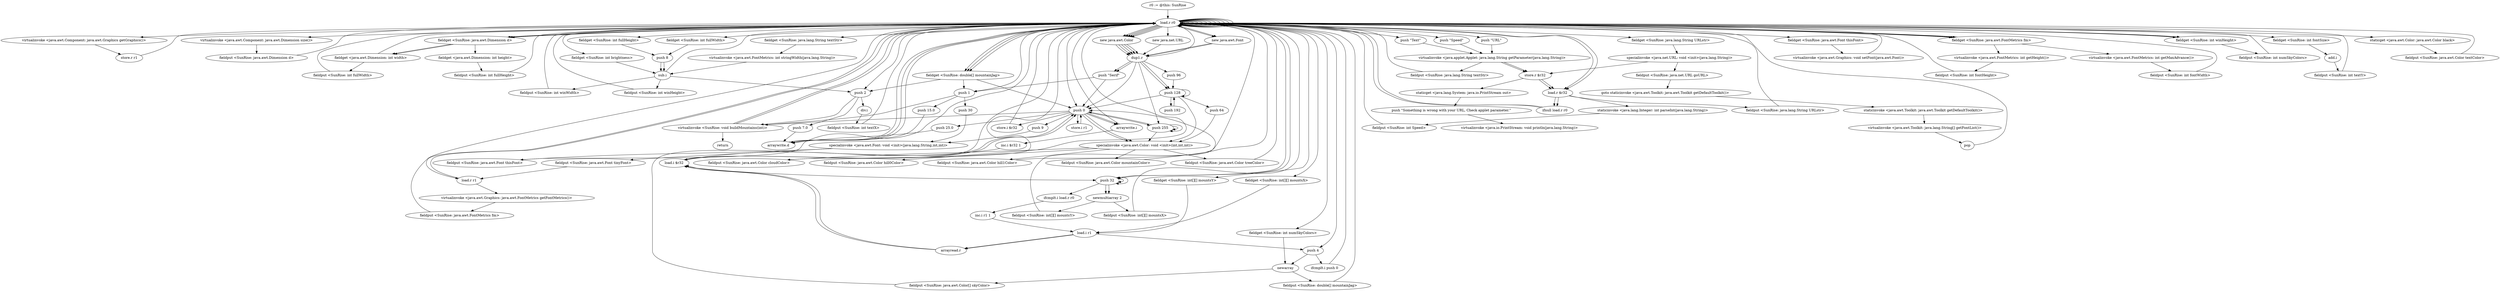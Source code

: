 digraph "" {
    "r0 := @this: SunRise"
    "load.r r0"
    "r0 := @this: SunRise"->"load.r r0";
    "virtualinvoke <java.awt.Component: java.awt.Graphics getGraphics()>"
    "load.r r0"->"virtualinvoke <java.awt.Component: java.awt.Graphics getGraphics()>";
    "store.r r1"
    "virtualinvoke <java.awt.Component: java.awt.Graphics getGraphics()>"->"store.r r1";
    "store.r r1"->"load.r r0";
    "load.r r0"->"load.r r0";
    "virtualinvoke <java.awt.Component: java.awt.Dimension size()>"
    "load.r r0"->"virtualinvoke <java.awt.Component: java.awt.Dimension size()>";
    "fieldput <SunRise: java.awt.Dimension d>"
    "virtualinvoke <java.awt.Component: java.awt.Dimension size()>"->"fieldput <SunRise: java.awt.Dimension d>";
    "fieldput <SunRise: java.awt.Dimension d>"->"load.r r0";
    "load.r r0"->"load.r r0";
    "fieldget <SunRise: java.awt.Dimension d>"
    "load.r r0"->"fieldget <SunRise: java.awt.Dimension d>";
    "fieldget <java.awt.Dimension: int width>"
    "fieldget <SunRise: java.awt.Dimension d>"->"fieldget <java.awt.Dimension: int width>";
    "fieldput <SunRise: int fullWidth>"
    "fieldget <java.awt.Dimension: int width>"->"fieldput <SunRise: int fullWidth>";
    "fieldput <SunRise: int fullWidth>"->"load.r r0";
    "load.r r0"->"load.r r0";
    "load.r r0"->"fieldget <SunRise: java.awt.Dimension d>";
    "fieldget <java.awt.Dimension: int height>"
    "fieldget <SunRise: java.awt.Dimension d>"->"fieldget <java.awt.Dimension: int height>";
    "fieldput <SunRise: int fullHeight>"
    "fieldget <java.awt.Dimension: int height>"->"fieldput <SunRise: int fullHeight>";
    "fieldput <SunRise: int fullHeight>"->"load.r r0";
    "load.r r0"->"load.r r0";
    "fieldget <SunRise: int fullWidth>"
    "load.r r0"->"fieldget <SunRise: int fullWidth>";
    "push 8"
    "fieldget <SunRise: int fullWidth>"->"push 8";
    "sub.i"
    "push 8"->"sub.i";
    "fieldput <SunRise: int winWidth>"
    "sub.i"->"fieldput <SunRise: int winWidth>";
    "fieldput <SunRise: int winWidth>"->"load.r r0";
    "load.r r0"->"load.r r0";
    "fieldget <SunRise: int fullHeight>"
    "load.r r0"->"fieldget <SunRise: int fullHeight>";
    "fieldget <SunRise: int fullHeight>"->"push 8";
    "push 8"->"sub.i";
    "fieldput <SunRise: int winHeight>"
    "sub.i"->"fieldput <SunRise: int winHeight>";
    "fieldput <SunRise: int winHeight>"->"load.r r0";
    "load.r r0"->"load.r r0";
    "push \"Text\""
    "load.r r0"->"push \"Text\"";
    "virtualinvoke <java.applet.Applet: java.lang.String getParameter(java.lang.String)>"
    "push \"Text\""->"virtualinvoke <java.applet.Applet: java.lang.String getParameter(java.lang.String)>";
    "fieldput <SunRise: java.lang.String textStr>"
    "virtualinvoke <java.applet.Applet: java.lang.String getParameter(java.lang.String)>"->"fieldput <SunRise: java.lang.String textStr>";
    "fieldput <SunRise: java.lang.String textStr>"->"load.r r0";
    "push \"Speed\""
    "load.r r0"->"push \"Speed\"";
    "push \"Speed\""->"virtualinvoke <java.applet.Applet: java.lang.String getParameter(java.lang.String)>";
    "store.r $r32"
    "virtualinvoke <java.applet.Applet: java.lang.String getParameter(java.lang.String)>"->"store.r $r32";
    "load.r $r32"
    "store.r $r32"->"load.r $r32";
    "ifnull load.r r0"
    "load.r $r32"->"ifnull load.r r0";
    "ifnull load.r r0"->"load.r r0";
    "load.r r0"->"load.r $r32";
    "staticinvoke <java.lang.Integer: int parseInt(java.lang.String)>"
    "load.r $r32"->"staticinvoke <java.lang.Integer: int parseInt(java.lang.String)>";
    "fieldput <SunRise: int Speed>"
    "staticinvoke <java.lang.Integer: int parseInt(java.lang.String)>"->"fieldput <SunRise: int Speed>";
    "fieldput <SunRise: int Speed>"->"load.r r0";
    "push \"URL\""
    "load.r r0"->"push \"URL\"";
    "push \"URL\""->"virtualinvoke <java.applet.Applet: java.lang.String getParameter(java.lang.String)>";
    "virtualinvoke <java.applet.Applet: java.lang.String getParameter(java.lang.String)>"->"store.r $r32";
    "store.r $r32"->"load.r $r32";
    "load.r $r32"->"ifnull load.r r0";
    "ifnull load.r r0"->"load.r r0";
    "load.r r0"->"load.r $r32";
    "fieldput <SunRise: java.lang.String URLstr>"
    "load.r $r32"->"fieldput <SunRise: java.lang.String URLstr>";
    "fieldput <SunRise: java.lang.String URLstr>"->"load.r r0";
    "new java.net.URL"
    "load.r r0"->"new java.net.URL";
    "dup1.r"
    "new java.net.URL"->"dup1.r";
    "dup1.r"->"load.r r0";
    "fieldget <SunRise: java.lang.String URLstr>"
    "load.r r0"->"fieldget <SunRise: java.lang.String URLstr>";
    "specialinvoke <java.net.URL: void <init>(java.lang.String)>"
    "fieldget <SunRise: java.lang.String URLstr>"->"specialinvoke <java.net.URL: void <init>(java.lang.String)>";
    "fieldput <SunRise: java.net.URL goURL>"
    "specialinvoke <java.net.URL: void <init>(java.lang.String)>"->"fieldput <SunRise: java.net.URL goURL>";
    "goto staticinvoke <java.awt.Toolkit: java.awt.Toolkit getDefaultToolkit()>"
    "fieldput <SunRise: java.net.URL goURL>"->"goto staticinvoke <java.awt.Toolkit: java.awt.Toolkit getDefaultToolkit()>";
    "staticinvoke <java.awt.Toolkit: java.awt.Toolkit getDefaultToolkit()>"
    "goto staticinvoke <java.awt.Toolkit: java.awt.Toolkit getDefaultToolkit()>"->"staticinvoke <java.awt.Toolkit: java.awt.Toolkit getDefaultToolkit()>";
    "virtualinvoke <java.awt.Toolkit: java.lang.String[] getFontList()>"
    "staticinvoke <java.awt.Toolkit: java.awt.Toolkit getDefaultToolkit()>"->"virtualinvoke <java.awt.Toolkit: java.lang.String[] getFontList()>";
    "pop"
    "virtualinvoke <java.awt.Toolkit: java.lang.String[] getFontList()>"->"pop";
    "pop"->"load.r r0";
    "new java.awt.Font"
    "load.r r0"->"new java.awt.Font";
    "new java.awt.Font"->"dup1.r";
    "push \"Serif\""
    "dup1.r"->"push \"Serif\"";
    "push 1"
    "push \"Serif\""->"push 1";
    "push 30"
    "push 1"->"push 30";
    "specialinvoke <java.awt.Font: void <init>(java.lang.String,int,int)>"
    "push 30"->"specialinvoke <java.awt.Font: void <init>(java.lang.String,int,int)>";
    "fieldput <SunRise: java.awt.Font thisFont>"
    "specialinvoke <java.awt.Font: void <init>(java.lang.String,int,int)>"->"fieldput <SunRise: java.awt.Font thisFont>";
    "fieldput <SunRise: java.awt.Font thisFont>"->"load.r r0";
    "load.r r0"->"new java.awt.Font";
    "new java.awt.Font"->"dup1.r";
    "dup1.r"->"push \"Serif\"";
    "push 0"
    "push \"Serif\""->"push 0";
    "push 9"
    "push 0"->"push 9";
    "push 9"->"specialinvoke <java.awt.Font: void <init>(java.lang.String,int,int)>";
    "fieldput <SunRise: java.awt.Font tinyFont>"
    "specialinvoke <java.awt.Font: void <init>(java.lang.String,int,int)>"->"fieldput <SunRise: java.awt.Font tinyFont>";
    "load.r r1"
    "fieldput <SunRise: java.awt.Font tinyFont>"->"load.r r1";
    "load.r r1"->"load.r r0";
    "fieldget <SunRise: java.awt.Font thisFont>"
    "load.r r0"->"fieldget <SunRise: java.awt.Font thisFont>";
    "virtualinvoke <java.awt.Graphics: void setFont(java.awt.Font)>"
    "fieldget <SunRise: java.awt.Font thisFont>"->"virtualinvoke <java.awt.Graphics: void setFont(java.awt.Font)>";
    "virtualinvoke <java.awt.Graphics: void setFont(java.awt.Font)>"->"load.r r0";
    "load.r r0"->"load.r r1";
    "virtualinvoke <java.awt.Graphics: java.awt.FontMetrics getFontMetrics()>"
    "load.r r1"->"virtualinvoke <java.awt.Graphics: java.awt.FontMetrics getFontMetrics()>";
    "fieldput <SunRise: java.awt.FontMetrics fm>"
    "virtualinvoke <java.awt.Graphics: java.awt.FontMetrics getFontMetrics()>"->"fieldput <SunRise: java.awt.FontMetrics fm>";
    "fieldput <SunRise: java.awt.FontMetrics fm>"->"load.r r0";
    "load.r r0"->"load.r r0";
    "fieldget <SunRise: java.awt.FontMetrics fm>"
    "load.r r0"->"fieldget <SunRise: java.awt.FontMetrics fm>";
    "virtualinvoke <java.awt.FontMetrics: int getMaxAdvance()>"
    "fieldget <SunRise: java.awt.FontMetrics fm>"->"virtualinvoke <java.awt.FontMetrics: int getMaxAdvance()>";
    "fieldput <SunRise: int fontWidth>"
    "virtualinvoke <java.awt.FontMetrics: int getMaxAdvance()>"->"fieldput <SunRise: int fontWidth>";
    "fieldput <SunRise: int fontWidth>"->"load.r r0";
    "load.r r0"->"load.r r0";
    "load.r r0"->"fieldget <SunRise: java.awt.FontMetrics fm>";
    "virtualinvoke <java.awt.FontMetrics: int getHeight()>"
    "fieldget <SunRise: java.awt.FontMetrics fm>"->"virtualinvoke <java.awt.FontMetrics: int getHeight()>";
    "fieldput <SunRise: int fontHeight>"
    "virtualinvoke <java.awt.FontMetrics: int getHeight()>"->"fieldput <SunRise: int fontHeight>";
    "fieldput <SunRise: int fontHeight>"->"load.r r0";
    "load.r r0"->"load.r r0";
    "load.r r0"->"fieldget <SunRise: java.awt.Dimension d>";
    "fieldget <SunRise: java.awt.Dimension d>"->"fieldget <java.awt.Dimension: int width>";
    "fieldget <java.awt.Dimension: int width>"->"load.r r0";
    "load.r r0"->"fieldget <SunRise: java.awt.FontMetrics fm>";
    "fieldget <SunRise: java.awt.FontMetrics fm>"->"load.r r0";
    "fieldget <SunRise: java.lang.String textStr>"
    "load.r r0"->"fieldget <SunRise: java.lang.String textStr>";
    "virtualinvoke <java.awt.FontMetrics: int stringWidth(java.lang.String)>"
    "fieldget <SunRise: java.lang.String textStr>"->"virtualinvoke <java.awt.FontMetrics: int stringWidth(java.lang.String)>";
    "virtualinvoke <java.awt.FontMetrics: int stringWidth(java.lang.String)>"->"sub.i";
    "push 2"
    "sub.i"->"push 2";
    "div.i"
    "push 2"->"div.i";
    "fieldput <SunRise: int textX>"
    "div.i"->"fieldput <SunRise: int textX>";
    "fieldput <SunRise: int textX>"->"load.r r0";
    "load.r r0"->"load.r r0";
    "fieldget <SunRise: int winHeight>"
    "load.r r0"->"fieldget <SunRise: int winHeight>";
    "fieldget <SunRise: int winHeight>"->"load.r r0";
    "fieldget <SunRise: int brightness>"
    "load.r r0"->"fieldget <SunRise: int brightness>";
    "fieldget <SunRise: int brightness>"->"sub.i";
    "sub.i"->"load.r r0";
    "fieldget <SunRise: int fontSize>"
    "load.r r0"->"fieldget <SunRise: int fontSize>";
    "add.i"
    "fieldget <SunRise: int fontSize>"->"add.i";
    "fieldput <SunRise: int textY>"
    "add.i"->"fieldput <SunRise: int textY>";
    "fieldput <SunRise: int textY>"->"load.r r0";
    "staticget <java.awt.Color: java.awt.Color black>"
    "load.r r0"->"staticget <java.awt.Color: java.awt.Color black>";
    "fieldput <SunRise: java.awt.Color textColor>"
    "staticget <java.awt.Color: java.awt.Color black>"->"fieldput <SunRise: java.awt.Color textColor>";
    "fieldput <SunRise: java.awt.Color textColor>"->"load.r r0";
    "load.r r0"->"load.r r0";
    "load.r r0"->"fieldget <SunRise: int winHeight>";
    "fieldput <SunRise: int numSkyColors>"
    "fieldget <SunRise: int winHeight>"->"fieldput <SunRise: int numSkyColors>";
    "fieldput <SunRise: int numSkyColors>"->"load.r r0";
    "load.r r0"->"load.r r0";
    "fieldget <SunRise: int numSkyColors>"
    "load.r r0"->"fieldget <SunRise: int numSkyColors>";
    "newarray"
    "fieldget <SunRise: int numSkyColors>"->"newarray";
    "fieldput <SunRise: java.awt.Color[] skyColor>"
    "newarray"->"fieldput <SunRise: java.awt.Color[] skyColor>";
    "fieldput <SunRise: java.awt.Color[] skyColor>"->"load.r r0";
    "new java.awt.Color"
    "load.r r0"->"new java.awt.Color";
    "new java.awt.Color"->"dup1.r";
    "push 255"
    "dup1.r"->"push 255";
    "push 255"->"push 255";
    "push 255"->"push 255";
    "specialinvoke <java.awt.Color: void <init>(int,int,int)>"
    "push 255"->"specialinvoke <java.awt.Color: void <init>(int,int,int)>";
    "fieldput <SunRise: java.awt.Color cloudColor>"
    "specialinvoke <java.awt.Color: void <init>(int,int,int)>"->"fieldput <SunRise: java.awt.Color cloudColor>";
    "fieldput <SunRise: java.awt.Color cloudColor>"->"load.r r0";
    "load.r r0"->"new java.awt.Color";
    "new java.awt.Color"->"dup1.r";
    "push 96"
    "dup1.r"->"push 96";
    "push 128"
    "push 96"->"push 128";
    "push 64"
    "push 128"->"push 64";
    "push 64"->"specialinvoke <java.awt.Color: void <init>(int,int,int)>";
    "fieldput <SunRise: java.awt.Color hill0Color>"
    "specialinvoke <java.awt.Color: void <init>(int,int,int)>"->"fieldput <SunRise: java.awt.Color hill0Color>";
    "fieldput <SunRise: java.awt.Color hill0Color>"->"load.r r0";
    "load.r r0"->"new java.awt.Color";
    "new java.awt.Color"->"dup1.r";
    "dup1.r"->"push 128";
    "push 192"
    "push 128"->"push 192";
    "push 192"->"push 128";
    "push 128"->"specialinvoke <java.awt.Color: void <init>(int,int,int)>";
    "fieldput <SunRise: java.awt.Color hill1Color>"
    "specialinvoke <java.awt.Color: void <init>(int,int,int)>"->"fieldput <SunRise: java.awt.Color hill1Color>";
    "fieldput <SunRise: java.awt.Color hill1Color>"->"load.r r0";
    "load.r r0"->"new java.awt.Color";
    "new java.awt.Color"->"dup1.r";
    "dup1.r"->"push 128";
    "push 128"->"push 128";
    "push 128"->"push 0";
    "push 0"->"specialinvoke <java.awt.Color: void <init>(int,int,int)>";
    "fieldput <SunRise: java.awt.Color mountainColor>"
    "specialinvoke <java.awt.Color: void <init>(int,int,int)>"->"fieldput <SunRise: java.awt.Color mountainColor>";
    "fieldput <SunRise: java.awt.Color mountainColor>"->"load.r r0";
    "load.r r0"->"new java.awt.Color";
    "new java.awt.Color"->"dup1.r";
    "dup1.r"->"push 0";
    "push 0"->"push 255";
    "push 255"->"push 0";
    "push 0"->"specialinvoke <java.awt.Color: void <init>(int,int,int)>";
    "fieldput <SunRise: java.awt.Color treeColor>"
    "specialinvoke <java.awt.Color: void <init>(int,int,int)>"->"fieldput <SunRise: java.awt.Color treeColor>";
    "fieldput <SunRise: java.awt.Color treeColor>"->"load.r r0";
    "push 4"
    "load.r r0"->"push 4";
    "push 4"->"newarray";
    "fieldput <SunRise: double[] mountainJag>"
    "newarray"->"fieldput <SunRise: double[] mountainJag>";
    "fieldput <SunRise: double[] mountainJag>"->"load.r r0";
    "fieldget <SunRise: double[] mountainJag>"
    "load.r r0"->"fieldget <SunRise: double[] mountainJag>";
    "fieldget <SunRise: double[] mountainJag>"->"push 0";
    "push 25.0"
    "push 0"->"push 25.0";
    "arraywrite.d"
    "push 25.0"->"arraywrite.d";
    "arraywrite.d"->"load.r r0";
    "load.r r0"->"fieldget <SunRise: double[] mountainJag>";
    "fieldget <SunRise: double[] mountainJag>"->"push 1";
    "push 15.0"
    "push 1"->"push 15.0";
    "push 15.0"->"arraywrite.d";
    "arraywrite.d"->"load.r r0";
    "load.r r0"->"fieldget <SunRise: double[] mountainJag>";
    "fieldget <SunRise: double[] mountainJag>"->"push 2";
    "push 7.0"
    "push 2"->"push 7.0";
    "push 7.0"->"arraywrite.d";
    "arraywrite.d"->"load.r r0";
    "push 32"
    "load.r r0"->"push 32";
    "push 32"->"push 32";
    "newmultiarray 2"
    "push 32"->"newmultiarray 2";
    "fieldput <SunRise: int[][] mountsX>"
    "newmultiarray 2"->"fieldput <SunRise: int[][] mountsX>";
    "fieldput <SunRise: int[][] mountsX>"->"load.r r0";
    "load.r r0"->"push 32";
    "push 32"->"push 32";
    "push 32"->"newmultiarray 2";
    "fieldput <SunRise: int[][] mountsY>"
    "newmultiarray 2"->"fieldput <SunRise: int[][] mountsY>";
    "fieldput <SunRise: int[][] mountsY>"->"push 0";
    "store.i r1"
    "push 0"->"store.i r1";
    "store.i r1"->"push 0";
    "store.i $r32"
    "push 0"->"store.i $r32";
    "store.i $r32"->"load.r r0";
    "fieldget <SunRise: int[][] mountsX>"
    "load.r r0"->"fieldget <SunRise: int[][] mountsX>";
    "load.i r1"
    "fieldget <SunRise: int[][] mountsX>"->"load.i r1";
    "arrayread.r"
    "load.i r1"->"arrayread.r";
    "load.i $r32"
    "arrayread.r"->"load.i $r32";
    "load.i $r32"->"push 0";
    "arraywrite.i"
    "push 0"->"arraywrite.i";
    "arraywrite.i"->"load.r r0";
    "fieldget <SunRise: int[][] mountsY>"
    "load.r r0"->"fieldget <SunRise: int[][] mountsY>";
    "fieldget <SunRise: int[][] mountsY>"->"load.i r1";
    "load.i r1"->"arrayread.r";
    "arrayread.r"->"load.i $r32";
    "load.i $r32"->"push 0";
    "push 0"->"arraywrite.i";
    "inc.i $r32 1"
    "arraywrite.i"->"inc.i $r32 1";
    "inc.i $r32 1"->"load.i $r32";
    "load.i $r32"->"push 32";
    "ifcmplt.i load.r r0"
    "push 32"->"ifcmplt.i load.r r0";
    "inc.i r1 1"
    "ifcmplt.i load.r r0"->"inc.i r1 1";
    "inc.i r1 1"->"load.i r1";
    "load.i r1"->"push 4";
    "ifcmplt.i push 0"
    "push 4"->"ifcmplt.i push 0";
    "ifcmplt.i push 0"->"load.r r0";
    "load.r r0"->"push 0";
    "virtualinvoke <SunRise: void buildMountains(int)>"
    "push 0"->"virtualinvoke <SunRise: void buildMountains(int)>";
    "virtualinvoke <SunRise: void buildMountains(int)>"->"load.r r0";
    "load.r r0"->"push 1";
    "push 1"->"virtualinvoke <SunRise: void buildMountains(int)>";
    "virtualinvoke <SunRise: void buildMountains(int)>"->"load.r r0";
    "load.r r0"->"push 2";
    "push 2"->"virtualinvoke <SunRise: void buildMountains(int)>";
    "return"
    "virtualinvoke <SunRise: void buildMountains(int)>"->"return";
    "specialinvoke <java.net.URL: void <init>(java.lang.String)>"->"store.r $r32";
    "staticget <java.lang.System: java.io.PrintStream out>"
    "store.r $r32"->"staticget <java.lang.System: java.io.PrintStream out>";
    "push \"Something is wrong with your URL, Check applet parameter.\""
    "staticget <java.lang.System: java.io.PrintStream out>"->"push \"Something is wrong with your URL, Check applet parameter.\"";
    "virtualinvoke <java.io.PrintStream: void println(java.lang.String)>"
    "push \"Something is wrong with your URL, Check applet parameter.\""->"virtualinvoke <java.io.PrintStream: void println(java.lang.String)>";
}
